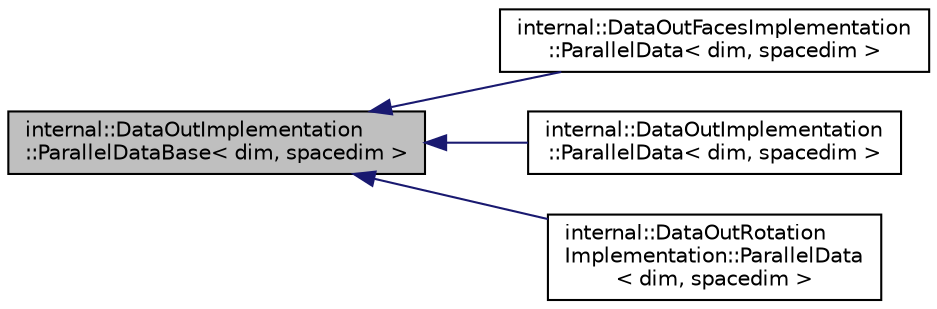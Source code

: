 digraph "internal::DataOutImplementation::ParallelDataBase&lt; dim, spacedim &gt;"
{
 // LATEX_PDF_SIZE
  edge [fontname="Helvetica",fontsize="10",labelfontname="Helvetica",labelfontsize="10"];
  node [fontname="Helvetica",fontsize="10",shape=record];
  rankdir="LR";
  Node1 [label="internal::DataOutImplementation\l::ParallelDataBase\< dim, spacedim \>",height=0.2,width=0.4,color="black", fillcolor="grey75", style="filled", fontcolor="black",tooltip=" "];
  Node1 -> Node2 [dir="back",color="midnightblue",fontsize="10",style="solid",fontname="Helvetica"];
  Node2 [label="internal::DataOutFacesImplementation\l::ParallelData\< dim, spacedim \>",height=0.2,width=0.4,color="black", fillcolor="white", style="filled",URL="$structinternal_1_1DataOutFacesImplementation_1_1ParallelData.html",tooltip=" "];
  Node1 -> Node3 [dir="back",color="midnightblue",fontsize="10",style="solid",fontname="Helvetica"];
  Node3 [label="internal::DataOutImplementation\l::ParallelData\< dim, spacedim \>",height=0.2,width=0.4,color="black", fillcolor="white", style="filled",URL="$structinternal_1_1DataOutImplementation_1_1ParallelData.html",tooltip=" "];
  Node1 -> Node4 [dir="back",color="midnightblue",fontsize="10",style="solid",fontname="Helvetica"];
  Node4 [label="internal::DataOutRotation\lImplementation::ParallelData\l\< dim, spacedim \>",height=0.2,width=0.4,color="black", fillcolor="white", style="filled",URL="$structinternal_1_1DataOutRotationImplementation_1_1ParallelData.html",tooltip=" "];
}
